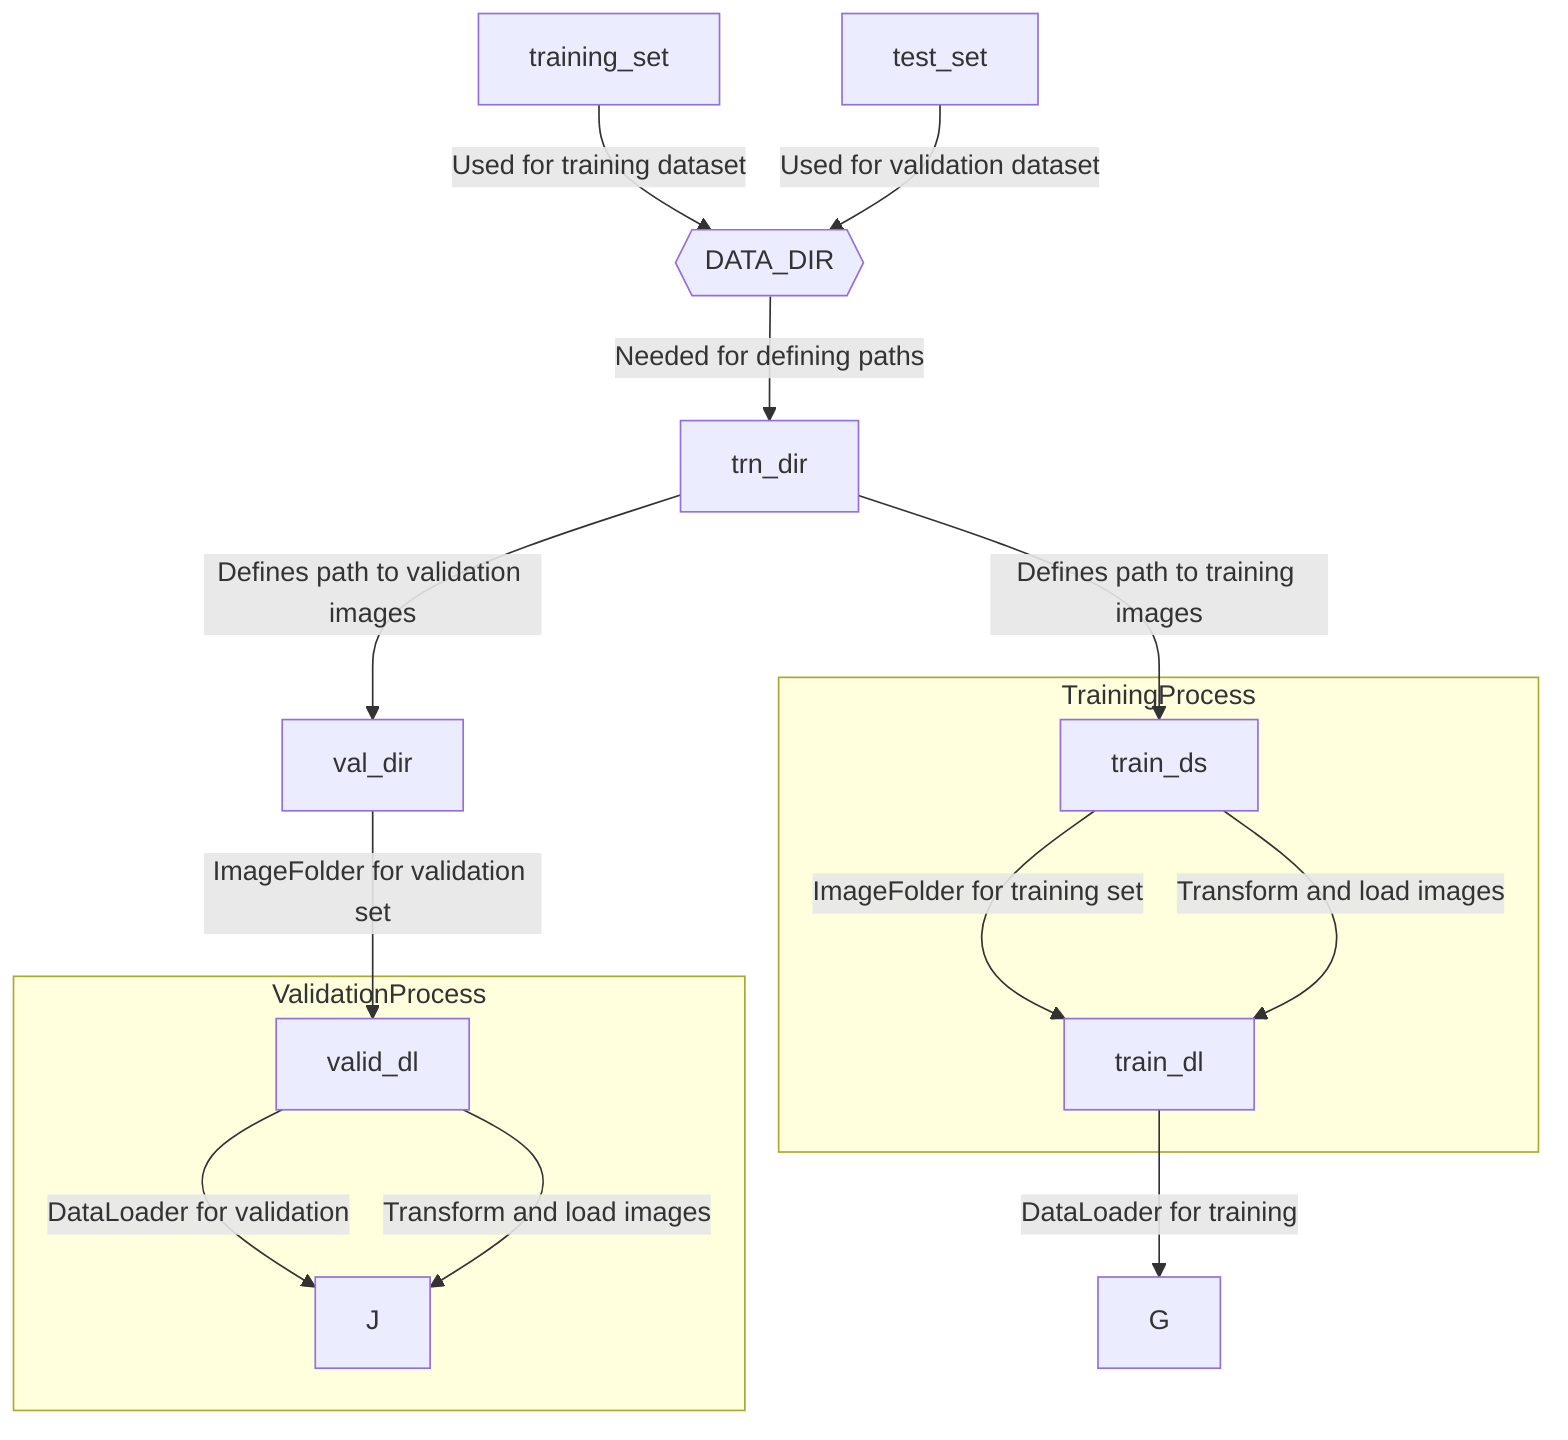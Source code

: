 flowchart TD
    %% Data Sources
    A["training_set"] -->|"Used for training dataset"| B
    C["test_set"] -->|"Used for validation dataset"| B

    %% Data Variables
    B{{"DATA_DIR"}} -->|"Needed for defining paths"| D
    D["trn_dir"] -->|"Defines path to training images"| E
    E["train_ds"] -->|"ImageFolder for training set"| F
    F["train_dl"] -->|"DataLoader for training"| G

    D -->|"Defines path to validation images"| H
    H["val_dir"] -->|"ImageFolder for validation set"| I
    I["valid_dl"] -->|"DataLoader for validation"| J

    %% Processes
    subgraph TrainingProcess
        E --> |"Transform and load images"| F
    end

    subgraph ValidationProcess
        I --> |"Transform and load images"| J
    end